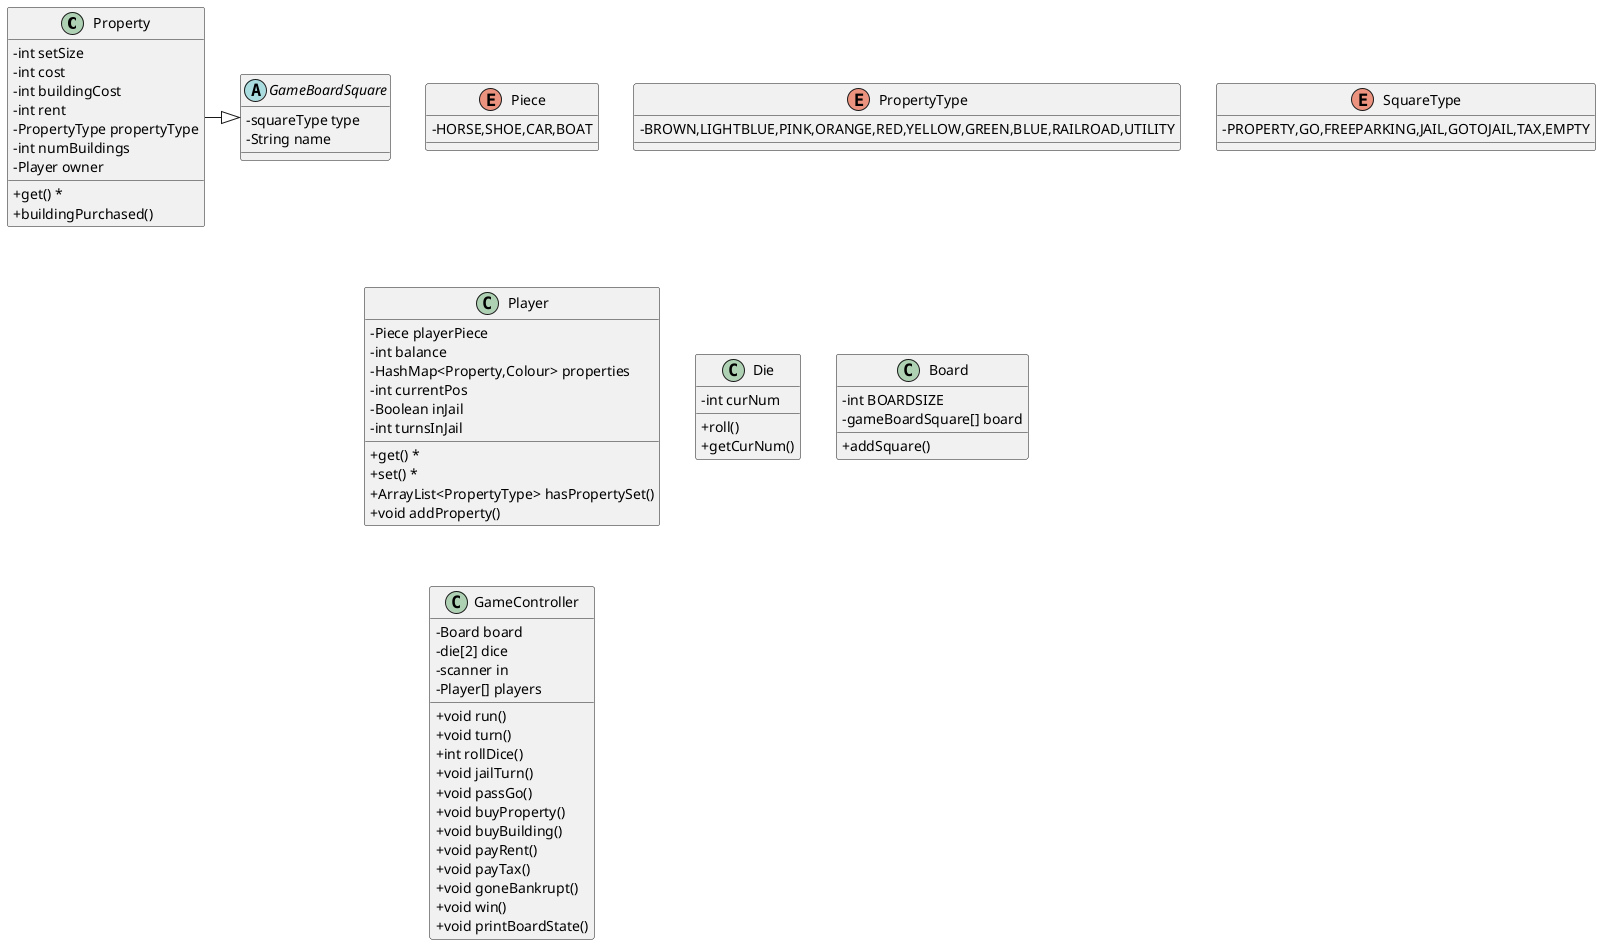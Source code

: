 @startuml

'https://plantuml.com/class-diagram
skinparam classAttributeIconSize 0
Property -|> GameBoardSquare

enum Piece{
    -HORSE,SHOE,CAR,BOAT
}

enum PropertyType{
    -BROWN,LIGHTBLUE,PINK,ORANGE,RED,YELLOW,GREEN,BLUE,RAILROAD,UTILITY
}

enum SquareType{
    -PROPERTY,GO,FREEPARKING,JAIL,GOTOJAIL,TAX,EMPTY
}

class Player{
    -Piece playerPiece
    -int balance
    -HashMap<Property,Colour> properties
    -int currentPos
    -Boolean inJail
    -int turnsInJail
    + get() *
    + set() *
    + ArrayList<PropertyType> hasPropertySet()
    + void addProperty()
}

class Die{
    -int curNum
    +roll()
    +getCurNum()
}

class Board{
    - int BOARDSIZE
    - gameBoardSquare[] board
    + addSquare()
}

class GameController{
    -Board board
    -die[2] dice
    -scanner in
    -Player[] players
    +void run()
    +void turn()
    +int rollDice()
    +void jailTurn()
    +void passGo()
    +void buyProperty()
    +void buyBuilding()
    +void payRent()
    +void payTax()
    +void goneBankrupt()
    +void win()
    +void printBoardState()

}

abstract class GameBoardSquare{
    -squareType type
    -String name
}

class Property {
    -int setSize
    -int cost
    -int buildingCost
    -int rent
    -PropertyType propertyType
    -int numBuildings
    -Player owner
    +get() *
    +buildingPurchased()

}


@enduml